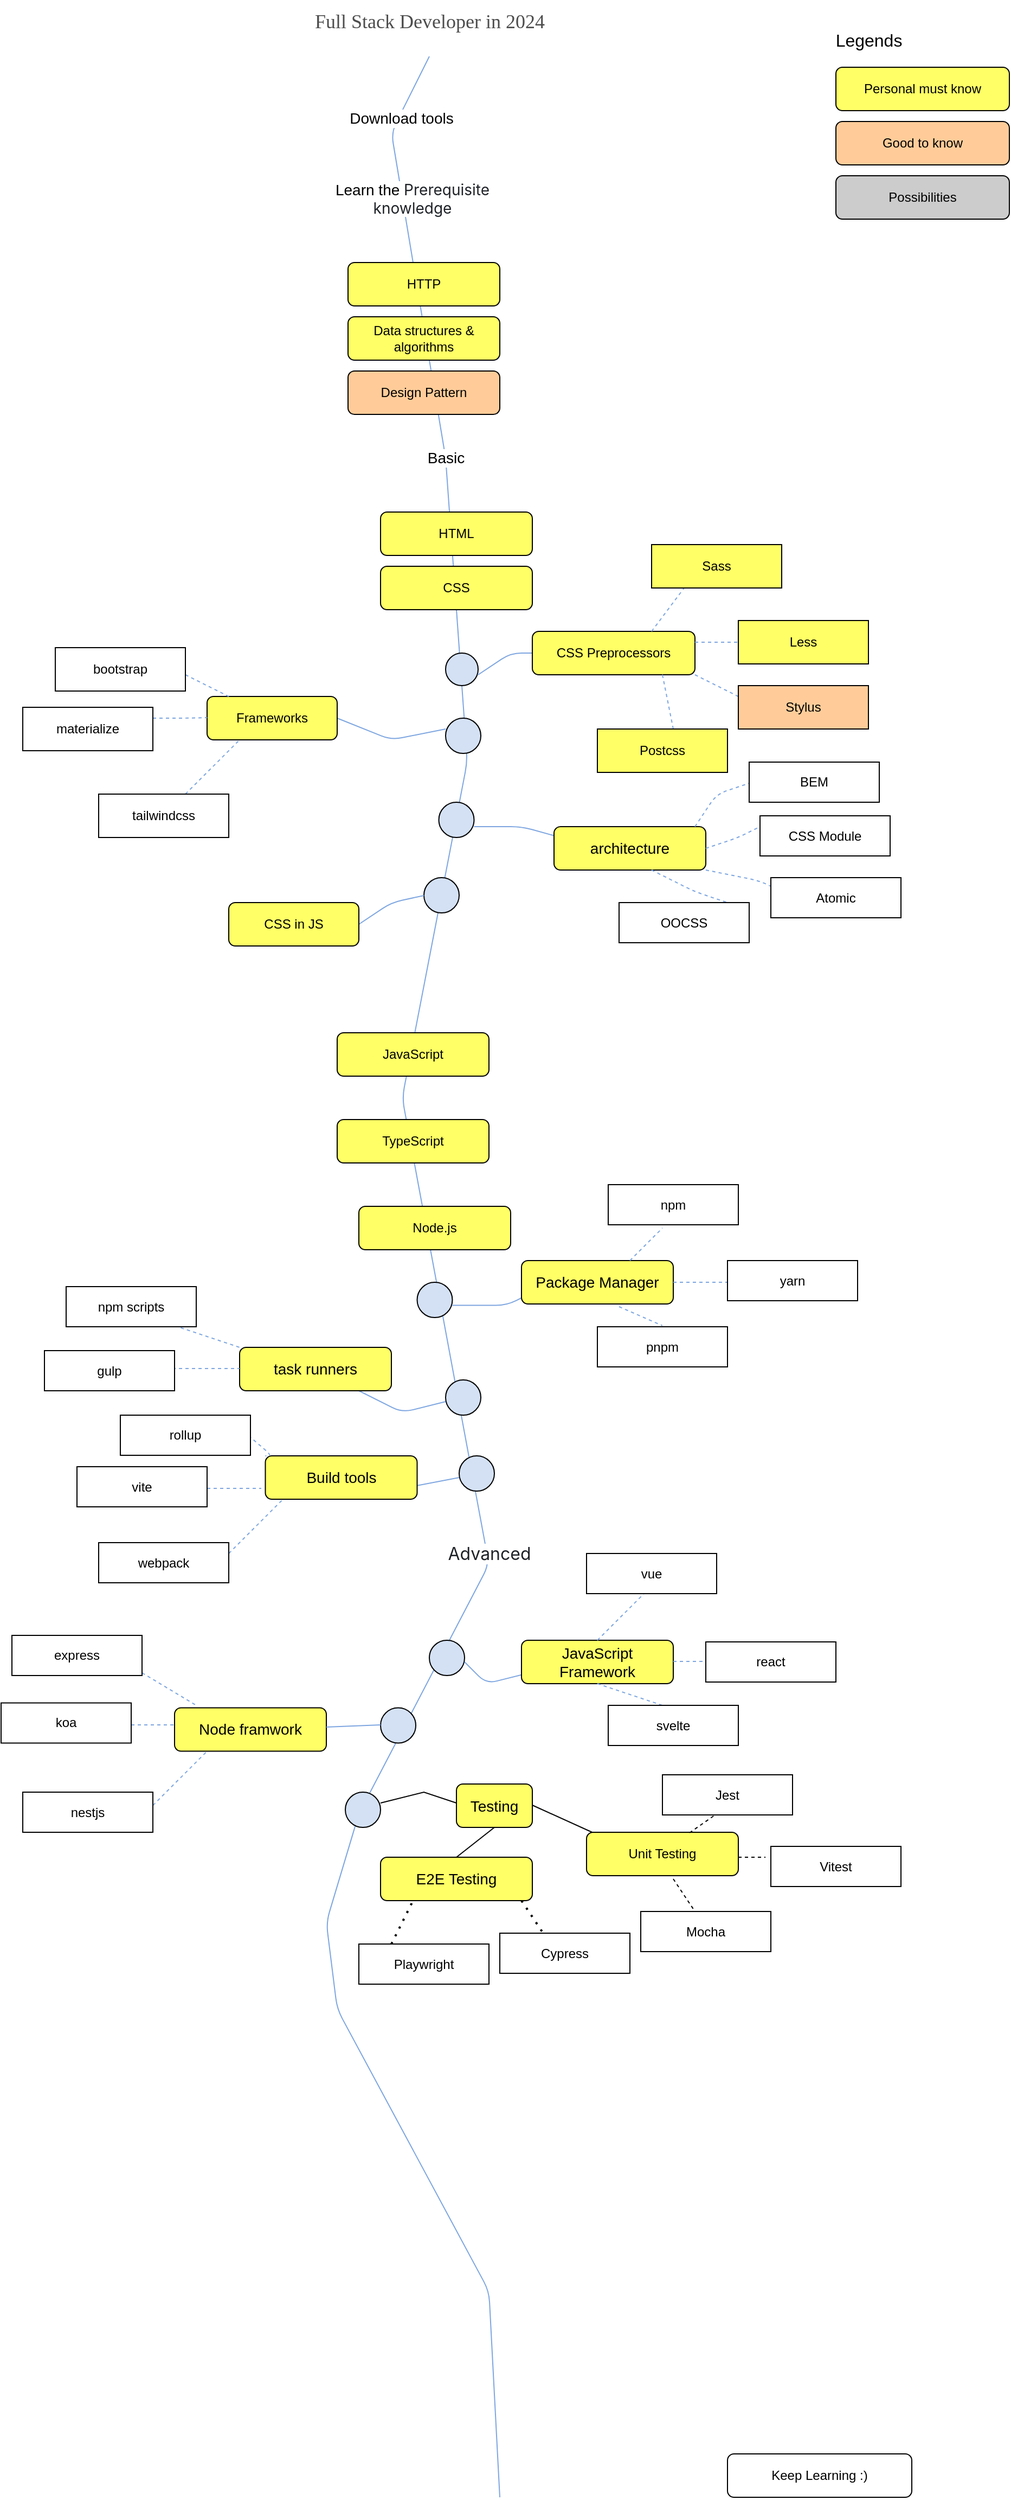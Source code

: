 <mxfile version="26.0.1">
  <diagram id="6a731a19-8d31-9384-78a2-239565b7b9f0" name="Page-1">
    <mxGraphModel dx="1434" dy="780" grid="1" gridSize="10" guides="1" tooltips="1" connect="1" arrows="1" fold="1" page="1" pageScale="1" pageWidth="1169" pageHeight="827" background="#ffffff" math="0" shadow="0">
      <root>
        <mxCell id="0" />
        <mxCell id="1" parent="0" />
        <mxCell id="o0vIgVdxRqHnW3IHY1vi-1782" value="Full Stack Developer in 2024" style="text;html=1;align=center;verticalAlign=middle;resizable=0;points=[];autosize=1;strokeColor=none;fillColor=none;fontFamily=Verdana;fontSize=18;fontColor=light-dark(#4d4d4d, #ededed);rounded=1;" parent="1" vertex="1">
          <mxGeometry x="445" y="18" width="280" height="40" as="geometry" />
        </mxCell>
        <mxCell id="o0vIgVdxRqHnW3IHY1vi-1783" value="Legends" style="text;html=1;align=center;verticalAlign=middle;resizable=0;points=[];autosize=1;strokeColor=none;fillColor=none;fontSize=16;rounded=1;" parent="1" vertex="1">
          <mxGeometry x="950" y="40" width="80" height="30" as="geometry" />
        </mxCell>
        <mxCell id="o0vIgVdxRqHnW3IHY1vi-1784" value="Personal must know" style="whiteSpace=wrap;html=1;fillColor=#FFFF66;gradientColor=none;rounded=1;" parent="1" vertex="1">
          <mxGeometry x="960" y="80" width="160" height="40" as="geometry" />
        </mxCell>
        <mxCell id="o0vIgVdxRqHnW3IHY1vi-1785" value="Good to know" style="whiteSpace=wrap;html=1;fillColor=#FFCC99;strokeColor=default;rounded=1;" parent="1" vertex="1">
          <mxGeometry x="960" y="130" width="160" height="40" as="geometry" />
        </mxCell>
        <mxCell id="o0vIgVdxRqHnW3IHY1vi-1786" value="Possibilities" style="whiteSpace=wrap;html=1;strokeColor=default;fillColor=#CCCCCC;rounded=1;" parent="1" vertex="1">
          <mxGeometry x="960" y="180" width="160" height="40" as="geometry" />
        </mxCell>
        <mxCell id="o0vIgVdxRqHnW3IHY1vi-1800" value="Keep Learning :)" style="whiteSpace=wrap;html=1;rounded=1;" parent="1" vertex="1">
          <mxGeometry x="860" y="2280" width="170" height="40" as="geometry" />
        </mxCell>
        <mxCell id="o0vIgVdxRqHnW3IHY1vi-1811" value="" style="endArrow=none;html=1;rounded=1;strokeColor=#7EA6E0;" parent="1" edge="1">
          <mxGeometry width="50" height="50" relative="1" as="geometry">
            <mxPoint x="650" y="2320" as="sourcePoint" />
            <mxPoint x="585" y="70" as="targetPoint" />
            <Array as="points">
              <mxPoint x="640" y="2130" />
              <mxPoint x="500" y="1870" />
              <mxPoint x="490" y="1790" />
              <mxPoint x="520" y="1690" />
              <mxPoint x="640" y="1460" />
              <mxPoint x="560" y="1030" />
              <mxPoint x="620" y="720" />
              <mxPoint x="600" y="440" />
              <mxPoint x="550" y="140" />
            </Array>
          </mxGeometry>
        </mxCell>
        <mxCell id="o0vIgVdxRqHnW3IHY1vi-1813" value="Download tools" style="edgeLabel;html=1;align=center;verticalAlign=middle;resizable=0;points=[];rounded=1;fontSize=14;" parent="o0vIgVdxRqHnW3IHY1vi-1811" vertex="1" connectable="0">
          <mxGeometry x="0.946" y="-2" relative="1" as="geometry">
            <mxPoint y="-1" as="offset" />
          </mxGeometry>
        </mxCell>
        <mxCell id="o0vIgVdxRqHnW3IHY1vi-1814" value="Learn the&amp;nbsp;&lt;span style=&quot;color: rgb(31, 35, 40); font-family: -apple-system, BlinkMacSystemFont, &amp;quot;Segoe UI&amp;quot;, &amp;quot;Noto Sans&amp;quot;, Helvetica, Arial, sans-serif, &amp;quot;Apple Color Emoji&amp;quot;, &amp;quot;Segoe UI Emoji&amp;quot;; text-align: left; text-wrap: wrap;&quot;&gt;Prerequisite knowledge&lt;/span&gt;" style="edgeLabel;html=1;align=center;verticalAlign=middle;resizable=0;points=[];rounded=1;fontSize=14;" parent="o0vIgVdxRqHnW3IHY1vi-1811" vertex="1" connectable="0">
          <mxGeometry x="0.754" y="-1" relative="1" as="geometry">
            <mxPoint x="-17" y="-147" as="offset" />
          </mxGeometry>
        </mxCell>
        <mxCell id="o0vIgVdxRqHnW3IHY1vi-1821" value="Basic" style="edgeLabel;html=1;align=center;verticalAlign=middle;resizable=0;points=[];rounded=1;spacing=14;fontSize=14;" parent="o0vIgVdxRqHnW3IHY1vi-1811" vertex="1" connectable="0">
          <mxGeometry x="0.368" y="-2" relative="1" as="geometry">
            <mxPoint x="-7" y="-357" as="offset" />
          </mxGeometry>
        </mxCell>
        <mxCell id="o0vIgVdxRqHnW3IHY1vi-1926" value="&lt;span style=&quot;color: rgb(31, 35, 40); font-family: -apple-system, BlinkMacSystemFont, &amp;quot;Segoe UI&amp;quot;, &amp;quot;Noto Sans&amp;quot;, Helvetica, Arial, sans-serif, &amp;quot;Apple Color Emoji&amp;quot;, &amp;quot;Segoe UI Emoji&amp;quot;; font-size: 16px; text-align: left; text-wrap: wrap;&quot;&gt;Advanced&lt;/span&gt;" style="edgeLabel;html=1;align=center;verticalAlign=middle;resizable=0;points=[];rounded=1;" parent="o0vIgVdxRqHnW3IHY1vi-1811" vertex="1" connectable="0">
          <mxGeometry x="-0.522" y="1" relative="1" as="geometry">
            <mxPoint x="150" y="-346" as="offset" />
          </mxGeometry>
        </mxCell>
        <mxCell id="o0vIgVdxRqHnW3IHY1vi-1815" value="HTML" style="rounded=1;whiteSpace=wrap;html=1;strokeColor=default;align=center;verticalAlign=middle;fontFamily=Helvetica;fontSize=12;fontColor=default;fillColor=#FFFF66;gradientColor=none;" parent="1" vertex="1">
          <mxGeometry x="540" y="490" width="140" height="40" as="geometry" />
        </mxCell>
        <mxCell id="o0vIgVdxRqHnW3IHY1vi-1816" value="Data structures &amp;amp; algorithms" style="rounded=1;whiteSpace=wrap;html=1;fontSize=12;strokeColor=default;align=center;verticalAlign=middle;fontFamily=Helvetica;fontColor=default;fillColor=#FFFF66;gradientColor=none;" parent="1" vertex="1">
          <mxGeometry x="510" y="310" width="140" height="40" as="geometry" />
        </mxCell>
        <mxCell id="o0vIgVdxRqHnW3IHY1vi-1820" value="Design Pattern" style="rounded=1;whiteSpace=wrap;html=1;strokeColor=default;align=center;verticalAlign=middle;fontFamily=Helvetica;fontSize=12;fontColor=default;fillColor=#FFCC99;gradientColor=none;" parent="1" vertex="1">
          <mxGeometry x="510" y="360" width="140" height="40" as="geometry" />
        </mxCell>
        <mxCell id="o0vIgVdxRqHnW3IHY1vi-1822" value="CSS" style="rounded=1;whiteSpace=wrap;html=1;strokeColor=default;align=center;verticalAlign=middle;fontFamily=Helvetica;fontSize=12;fontColor=default;fillColor=#FFFF66;gradientColor=none;" parent="1" vertex="1">
          <mxGeometry x="540" y="540" width="140" height="40" as="geometry" />
        </mxCell>
        <mxCell id="o0vIgVdxRqHnW3IHY1vi-1823" value="JavaScript" style="rounded=1;whiteSpace=wrap;html=1;strokeColor=default;align=center;verticalAlign=middle;fontFamily=Helvetica;fontSize=12;fontColor=default;fillColor=#FFFF66;gradientColor=none;" parent="1" vertex="1">
          <mxGeometry x="500" y="970" width="140" height="40" as="geometry" />
        </mxCell>
        <mxCell id="o0vIgVdxRqHnW3IHY1vi-1824" value="HTTP" style="rounded=1;whiteSpace=wrap;html=1;strokeColor=default;align=center;verticalAlign=middle;fontFamily=Helvetica;fontSize=12;fontColor=default;fillColor=#FFFF66;gradientColor=none;" parent="1" vertex="1">
          <mxGeometry x="510" y="260" width="140" height="40" as="geometry" />
        </mxCell>
        <mxCell id="o0vIgVdxRqHnW3IHY1vi-1825" value="TypeScript" style="rounded=1;whiteSpace=wrap;html=1;strokeColor=default;align=center;verticalAlign=middle;fontFamily=Helvetica;fontSize=12;fontColor=default;fillColor=#FFFF66;gradientColor=none;" parent="1" vertex="1">
          <mxGeometry x="500" y="1050" width="140" height="40" as="geometry" />
        </mxCell>
        <mxCell id="o0vIgVdxRqHnW3IHY1vi-1830" value="Node.js" style="rounded=1;whiteSpace=wrap;html=1;strokeColor=default;align=center;verticalAlign=middle;fontFamily=Helvetica;fontSize=12;fontColor=default;fillColor=#FFFF66;gradientColor=none;" parent="1" vertex="1">
          <mxGeometry x="520" y="1130" width="140" height="40" as="geometry" />
        </mxCell>
        <mxCell id="o0vIgVdxRqHnW3IHY1vi-1831" value="" style="ellipse;whiteSpace=wrap;html=1;aspect=fixed;rounded=1;fillColor=#D4E1F5;" parent="1" vertex="1">
          <mxGeometry x="600" y="620" width="30" height="30" as="geometry" />
        </mxCell>
        <mxCell id="o0vIgVdxRqHnW3IHY1vi-1844" value="" style="endArrow=none;html=1;rounded=1;strokeColor=#7EA6E0;align=center;verticalAlign=middle;fontFamily=Helvetica;fontSize=11;fontColor=default;labelBackgroundColor=default;" parent="1" edge="1">
          <mxGeometry width="50" height="50" relative="1" as="geometry">
            <mxPoint x="630" y="640" as="sourcePoint" />
            <mxPoint x="680" y="620" as="targetPoint" />
            <Array as="points">
              <mxPoint x="660" y="620" />
            </Array>
          </mxGeometry>
        </mxCell>
        <mxCell id="o0vIgVdxRqHnW3IHY1vi-1845" value="&lt;div style=&quot;text-align: left;&quot;&gt;CSS Preprocessors&lt;/div&gt;" style="rounded=1;whiteSpace=wrap;html=1;strokeColor=default;align=center;verticalAlign=middle;fontFamily=Helvetica;fontSize=12;fontColor=default;fillColor=#FFFF66;gradientColor=none;" parent="1" vertex="1">
          <mxGeometry x="680" y="600" width="150" height="40" as="geometry" />
        </mxCell>
        <mxCell id="o0vIgVdxRqHnW3IHY1vi-1847" value="" style="endArrow=none;dashed=1;html=1;rounded=1;strokeColor=#7EA6E0;align=center;verticalAlign=middle;fontFamily=Helvetica;fontSize=11;fontColor=default;labelBackgroundColor=default;" parent="1" edge="1">
          <mxGeometry width="50" height="50" relative="1" as="geometry">
            <mxPoint x="830" y="610" as="sourcePoint" />
            <mxPoint x="870" y="610" as="targetPoint" />
          </mxGeometry>
        </mxCell>
        <mxCell id="o0vIgVdxRqHnW3IHY1vi-1848" value="" style="endArrow=none;dashed=1;html=1;rounded=1;exitX=1;exitY=1;exitDx=0;exitDy=0;strokeColor=#7EA6E0;align=center;verticalAlign=middle;fontFamily=Helvetica;fontSize=11;fontColor=default;labelBackgroundColor=default;" parent="1" source="o0vIgVdxRqHnW3IHY1vi-1845" edge="1">
          <mxGeometry width="50" height="50" relative="1" as="geometry">
            <mxPoint x="820" y="700" as="sourcePoint" />
            <mxPoint x="870" y="660" as="targetPoint" />
          </mxGeometry>
        </mxCell>
        <mxCell id="o0vIgVdxRqHnW3IHY1vi-1849" value="" style="endArrow=none;dashed=1;html=1;rounded=1;strokeColor=#7EA6E0;align=center;verticalAlign=middle;fontFamily=Helvetica;fontSize=11;fontColor=default;labelBackgroundColor=default;" parent="1" edge="1">
          <mxGeometry width="50" height="50" relative="1" as="geometry">
            <mxPoint x="810" y="690" as="sourcePoint" />
            <mxPoint x="800" y="640" as="targetPoint" />
          </mxGeometry>
        </mxCell>
        <mxCell id="o0vIgVdxRqHnW3IHY1vi-1850" value="" style="endArrow=none;dashed=1;html=1;rounded=1;strokeColor=#7EA6E0;align=center;verticalAlign=middle;fontFamily=Helvetica;fontSize=11;fontColor=default;labelBackgroundColor=default;" parent="1" edge="1">
          <mxGeometry width="50" height="50" relative="1" as="geometry">
            <mxPoint x="790" y="600" as="sourcePoint" />
            <mxPoint x="820" y="560" as="targetPoint" />
          </mxGeometry>
        </mxCell>
        <mxCell id="o0vIgVdxRqHnW3IHY1vi-1852" value="Sass" style="rounded=0;whiteSpace=wrap;html=1;strokeColor=default;align=center;verticalAlign=middle;fontFamily=Helvetica;fontSize=12;fontColor=default;fillColor=#FFFF66;gradientColor=none;" parent="1" vertex="1">
          <mxGeometry x="790" y="520" width="120" height="40" as="geometry" />
        </mxCell>
        <mxCell id="o0vIgVdxRqHnW3IHY1vi-1853" value="Less" style="rounded=0;whiteSpace=wrap;html=1;strokeColor=default;align=center;verticalAlign=middle;fontFamily=Helvetica;fontSize=12;fontColor=default;fillColor=#FFFF66;gradientColor=none;" parent="1" vertex="1">
          <mxGeometry x="870" y="590" width="120" height="40" as="geometry" />
        </mxCell>
        <mxCell id="o0vIgVdxRqHnW3IHY1vi-1854" value="Stylus" style="rounded=0;whiteSpace=wrap;html=1;strokeColor=default;align=center;verticalAlign=middle;fontFamily=Helvetica;fontSize=12;fontColor=default;fillColor=#FFCC99;" parent="1" vertex="1">
          <mxGeometry x="870" y="650" width="120" height="40" as="geometry" />
        </mxCell>
        <mxCell id="o0vIgVdxRqHnW3IHY1vi-1855" value="Postcss" style="rounded=0;whiteSpace=wrap;html=1;strokeColor=default;align=center;verticalAlign=middle;fontFamily=Helvetica;fontSize=12;fontColor=default;fillColor=#FFFF66;gradientColor=none;" parent="1" vertex="1">
          <mxGeometry x="740" y="690" width="120" height="40" as="geometry" />
        </mxCell>
        <mxCell id="o0vIgVdxRqHnW3IHY1vi-1856" value="" style="ellipse;whiteSpace=wrap;html=1;aspect=fixed;rounded=1;strokeColor=default;align=center;verticalAlign=middle;fontFamily=Helvetica;fontSize=12;fontColor=default;fillColor=#D4E1F5;" parent="1" vertex="1">
          <mxGeometry x="600" y="680" width="32.5" height="32.5" as="geometry" />
        </mxCell>
        <mxCell id="o0vIgVdxRqHnW3IHY1vi-1857" value="" style="endArrow=none;html=1;rounded=1;strokeColor=#7EA6E0;align=center;verticalAlign=middle;fontFamily=Helvetica;fontSize=11;fontColor=default;labelBackgroundColor=default;" parent="1" edge="1">
          <mxGeometry width="50" height="50" relative="1" as="geometry">
            <mxPoint x="500" y="680" as="sourcePoint" />
            <mxPoint x="600" y="690" as="targetPoint" />
            <Array as="points">
              <mxPoint x="550" y="700" />
            </Array>
          </mxGeometry>
        </mxCell>
        <mxCell id="o0vIgVdxRqHnW3IHY1vi-1858" value="Frameworks" style="rounded=1;whiteSpace=wrap;html=1;strokeColor=default;align=center;verticalAlign=middle;fontFamily=Helvetica;fontSize=12;fontColor=default;fillColor=#FFFF66;gradientColor=none;" parent="1" vertex="1">
          <mxGeometry x="380" y="660" width="120" height="40" as="geometry" />
        </mxCell>
        <mxCell id="o0vIgVdxRqHnW3IHY1vi-1859" value="" style="endArrow=none;dashed=1;html=1;rounded=1;strokeColor=#7EA6E0;align=center;verticalAlign=middle;fontFamily=Helvetica;fontSize=11;fontColor=default;labelBackgroundColor=default;" parent="1" edge="1">
          <mxGeometry width="50" height="50" relative="1" as="geometry">
            <mxPoint x="360" y="750" as="sourcePoint" />
            <mxPoint x="410" y="700" as="targetPoint" />
          </mxGeometry>
        </mxCell>
        <mxCell id="o0vIgVdxRqHnW3IHY1vi-1860" value="" style="endArrow=none;dashed=1;html=1;rounded=1;strokeColor=#7EA6E0;align=center;verticalAlign=middle;fontFamily=Helvetica;fontSize=11;fontColor=default;labelBackgroundColor=default;" parent="1" edge="1">
          <mxGeometry width="50" height="50" relative="1" as="geometry">
            <mxPoint x="330" y="680" as="sourcePoint" />
            <mxPoint x="380" y="679.5" as="targetPoint" />
            <Array as="points">
              <mxPoint x="360" y="680" />
            </Array>
          </mxGeometry>
        </mxCell>
        <mxCell id="o0vIgVdxRqHnW3IHY1vi-1861" value="" style="endArrow=none;dashed=1;html=1;rounded=1;strokeColor=#7EA6E0;align=center;verticalAlign=middle;fontFamily=Helvetica;fontSize=11;fontColor=default;labelBackgroundColor=default;" parent="1" edge="1">
          <mxGeometry width="50" height="50" relative="1" as="geometry">
            <mxPoint x="360" y="640" as="sourcePoint" />
            <mxPoint x="400" y="660" as="targetPoint" />
            <Array as="points">
              <mxPoint x="400" y="660" />
            </Array>
          </mxGeometry>
        </mxCell>
        <mxCell id="o0vIgVdxRqHnW3IHY1vi-1862" value="bootstrap" style="rounded=0;whiteSpace=wrap;html=1;" parent="1" vertex="1">
          <mxGeometry x="240" y="615" width="120" height="40" as="geometry" />
        </mxCell>
        <mxCell id="o0vIgVdxRqHnW3IHY1vi-1863" value="materialize" style="rounded=0;whiteSpace=wrap;html=1;" parent="1" vertex="1">
          <mxGeometry x="210" y="670" width="120" height="40" as="geometry" />
        </mxCell>
        <mxCell id="o0vIgVdxRqHnW3IHY1vi-1864" value="tailwindcss" style="rounded=0;whiteSpace=wrap;html=1;" parent="1" vertex="1">
          <mxGeometry x="280" y="750" width="120" height="40" as="geometry" />
        </mxCell>
        <mxCell id="o0vIgVdxRqHnW3IHY1vi-1865" value="" style="ellipse;whiteSpace=wrap;html=1;aspect=fixed;rounded=1;strokeColor=default;align=center;verticalAlign=middle;fontFamily=Helvetica;fontSize=12;fontColor=default;fillColor=#D4E1F5;" parent="1" vertex="1">
          <mxGeometry x="593.75" y="757.5" width="32.5" height="32.5" as="geometry" />
        </mxCell>
        <mxCell id="o0vIgVdxRqHnW3IHY1vi-1866" value="" style="endArrow=none;html=1;rounded=1;strokeColor=#7EA6E0;align=center;verticalAlign=middle;fontFamily=Helvetica;fontSize=11;fontColor=default;labelBackgroundColor=default;" parent="1" edge="1">
          <mxGeometry width="50" height="50" relative="1" as="geometry">
            <mxPoint x="626.25" y="780" as="sourcePoint" />
            <mxPoint x="706.25" y="790" as="targetPoint" />
            <Array as="points">
              <mxPoint x="670" y="780" />
            </Array>
          </mxGeometry>
        </mxCell>
        <mxCell id="o0vIgVdxRqHnW3IHY1vi-1867" value="&lt;font style=&quot;font-size: 14px;&quot;&gt;architecture&lt;/font&gt;" style="rounded=1;whiteSpace=wrap;html=1;strokeColor=default;align=center;verticalAlign=middle;fontFamily=Helvetica;fontSize=12;fontColor=default;fillColor=#FFFF66;gradientColor=none;" parent="1" vertex="1">
          <mxGeometry x="700" y="780" width="140" height="40" as="geometry" />
        </mxCell>
        <mxCell id="o0vIgVdxRqHnW3IHY1vi-1868" value="" style="endArrow=none;dashed=1;html=1;rounded=1;strokeColor=#7EA6E0;align=center;verticalAlign=middle;fontFamily=Helvetica;fontSize=11;fontColor=default;labelBackgroundColor=default;" parent="1" edge="1">
          <mxGeometry width="50" height="50" relative="1" as="geometry">
            <mxPoint x="830" y="780" as="sourcePoint" />
            <mxPoint x="880" y="740" as="targetPoint" />
            <Array as="points">
              <mxPoint x="850" y="750" />
            </Array>
          </mxGeometry>
        </mxCell>
        <mxCell id="o0vIgVdxRqHnW3IHY1vi-1869" value="" style="endArrow=none;dashed=1;html=1;rounded=1;strokeColor=#7EA6E0;align=center;verticalAlign=middle;fontFamily=Helvetica;fontSize=11;fontColor=default;labelBackgroundColor=default;" parent="1" edge="1">
          <mxGeometry width="50" height="50" relative="1" as="geometry">
            <mxPoint x="840" y="800" as="sourcePoint" />
            <mxPoint x="890" y="780" as="targetPoint" />
            <Array as="points">
              <mxPoint x="870" y="790" />
            </Array>
          </mxGeometry>
        </mxCell>
        <mxCell id="o0vIgVdxRqHnW3IHY1vi-1870" value="" style="endArrow=none;dashed=1;html=1;rounded=1;strokeColor=#7EA6E0;align=center;verticalAlign=middle;fontFamily=Helvetica;fontSize=11;fontColor=default;labelBackgroundColor=default;" parent="1" edge="1">
          <mxGeometry width="50" height="50" relative="1" as="geometry">
            <mxPoint x="840" y="820" as="sourcePoint" />
            <mxPoint x="910" y="840" as="targetPoint" />
            <Array as="points">
              <mxPoint x="890" y="830" />
            </Array>
          </mxGeometry>
        </mxCell>
        <mxCell id="o0vIgVdxRqHnW3IHY1vi-1871" value="" style="endArrow=none;dashed=1;html=1;rounded=1;strokeColor=#7EA6E0;align=center;verticalAlign=middle;fontFamily=Helvetica;fontSize=11;fontColor=default;labelBackgroundColor=default;" parent="1" edge="1">
          <mxGeometry width="50" height="50" relative="1" as="geometry">
            <mxPoint x="790" y="820" as="sourcePoint" />
            <mxPoint x="860" y="850" as="targetPoint" />
            <Array as="points">
              <mxPoint x="830" y="840" />
            </Array>
          </mxGeometry>
        </mxCell>
        <mxCell id="o0vIgVdxRqHnW3IHY1vi-1872" value="BEM" style="rounded=0;whiteSpace=wrap;html=1;" parent="1" vertex="1">
          <mxGeometry x="880" y="720.5" width="120" height="37" as="geometry" />
        </mxCell>
        <mxCell id="o0vIgVdxRqHnW3IHY1vi-1873" value="CSS Module" style="rounded=0;whiteSpace=wrap;html=1;" parent="1" vertex="1">
          <mxGeometry x="890" y="770" width="120" height="37" as="geometry" />
        </mxCell>
        <mxCell id="o0vIgVdxRqHnW3IHY1vi-1875" value="Atomic" style="rounded=0;whiteSpace=wrap;html=1;" parent="1" vertex="1">
          <mxGeometry x="900" y="827" width="120" height="37" as="geometry" />
        </mxCell>
        <mxCell id="o0vIgVdxRqHnW3IHY1vi-1876" value="OOCSS" style="rounded=0;whiteSpace=wrap;html=1;" parent="1" vertex="1">
          <mxGeometry x="760" y="850" width="120" height="37" as="geometry" />
        </mxCell>
        <mxCell id="o0vIgVdxRqHnW3IHY1vi-1885" value="" style="ellipse;whiteSpace=wrap;html=1;aspect=fixed;rounded=1;strokeColor=default;align=center;verticalAlign=middle;fontFamily=Helvetica;fontSize=12;fontColor=default;fillColor=#D4E1F5;" parent="1" vertex="1">
          <mxGeometry x="580" y="827" width="32.5" height="32.5" as="geometry" />
        </mxCell>
        <mxCell id="o0vIgVdxRqHnW3IHY1vi-1886" value="" style="endArrow=none;html=1;rounded=1;strokeColor=#7EA6E0;align=center;verticalAlign=middle;fontFamily=Helvetica;fontSize=11;fontColor=default;labelBackgroundColor=default;" parent="1" edge="1">
          <mxGeometry width="50" height="50" relative="1" as="geometry">
            <mxPoint x="520" y="870" as="sourcePoint" />
            <mxPoint x="580" y="843.5" as="targetPoint" />
            <Array as="points">
              <mxPoint x="550" y="850" />
            </Array>
          </mxGeometry>
        </mxCell>
        <mxCell id="o0vIgVdxRqHnW3IHY1vi-1888" value="CSS in JS" style="rounded=1;whiteSpace=wrap;html=1;strokeColor=default;align=center;verticalAlign=middle;fontFamily=Helvetica;fontSize=12;fontColor=default;fillColor=#FFFF66;gradientColor=none;" parent="1" vertex="1">
          <mxGeometry x="400" y="850" width="120" height="40" as="geometry" />
        </mxCell>
        <mxCell id="o0vIgVdxRqHnW3IHY1vi-1893" value="" style="ellipse;whiteSpace=wrap;html=1;aspect=fixed;rounded=1;strokeColor=default;align=center;verticalAlign=middle;fontFamily=Helvetica;fontSize=12;fontColor=default;fillColor=#D4E1F5;" parent="1" vertex="1">
          <mxGeometry x="573.75" y="1200" width="32.5" height="32.5" as="geometry" />
        </mxCell>
        <mxCell id="o0vIgVdxRqHnW3IHY1vi-1894" value="" style="endArrow=none;html=1;rounded=1;strokeColor=#7EA6E0;align=center;verticalAlign=middle;fontFamily=Helvetica;fontSize=11;fontColor=default;labelBackgroundColor=default;" parent="1" edge="1">
          <mxGeometry width="50" height="50" relative="1" as="geometry">
            <mxPoint x="606.25" y="1221.25" as="sourcePoint" />
            <mxPoint x="676.25" y="1211.25" as="targetPoint" />
            <Array as="points">
              <mxPoint x="656.25" y="1221.25" />
            </Array>
          </mxGeometry>
        </mxCell>
        <mxCell id="o0vIgVdxRqHnW3IHY1vi-1896" value="&lt;span style=&quot;font-size: 14px;&quot;&gt;Package Manager&lt;/span&gt;" style="rounded=1;whiteSpace=wrap;html=1;strokeColor=default;align=center;verticalAlign=middle;fontFamily=Helvetica;fontSize=12;fontColor=default;fillColor=#FFFF66;gradientColor=none;" parent="1" vertex="1">
          <mxGeometry x="670" y="1180" width="140" height="40" as="geometry" />
        </mxCell>
        <mxCell id="o0vIgVdxRqHnW3IHY1vi-1897" value="" style="endArrow=none;dashed=1;html=1;rounded=1;strokeColor=#7EA6E0;align=center;verticalAlign=middle;fontFamily=Helvetica;fontSize=11;fontColor=default;labelBackgroundColor=default;" parent="1" edge="1">
          <mxGeometry width="50" height="50" relative="1" as="geometry">
            <mxPoint x="770" y="1180" as="sourcePoint" />
            <mxPoint x="800" y="1150" as="targetPoint" />
          </mxGeometry>
        </mxCell>
        <mxCell id="o0vIgVdxRqHnW3IHY1vi-1898" value="" style="endArrow=none;dashed=1;html=1;rounded=1;strokeColor=#7EA6E0;align=center;verticalAlign=middle;fontFamily=Helvetica;fontSize=11;fontColor=default;labelBackgroundColor=default;" parent="1" edge="1">
          <mxGeometry width="50" height="50" relative="1" as="geometry">
            <mxPoint x="810" y="1200" as="sourcePoint" />
            <mxPoint x="860" y="1200" as="targetPoint" />
            <Array as="points">
              <mxPoint x="840" y="1200" />
            </Array>
          </mxGeometry>
        </mxCell>
        <mxCell id="o0vIgVdxRqHnW3IHY1vi-1899" value="" style="endArrow=none;dashed=1;html=1;rounded=1;strokeColor=#7EA6E0;align=center;verticalAlign=middle;fontFamily=Helvetica;fontSize=11;fontColor=default;labelBackgroundColor=default;" parent="1" edge="1">
          <mxGeometry width="50" height="50" relative="1" as="geometry">
            <mxPoint x="760" y="1222.5" as="sourcePoint" />
            <mxPoint x="800" y="1240" as="targetPoint" />
          </mxGeometry>
        </mxCell>
        <mxCell id="o0vIgVdxRqHnW3IHY1vi-1902" value="npm" style="rounded=0;whiteSpace=wrap;html=1;" parent="1" vertex="1">
          <mxGeometry x="750" y="1110" width="120" height="37" as="geometry" />
        </mxCell>
        <mxCell id="o0vIgVdxRqHnW3IHY1vi-1903" value="pnpm" style="rounded=0;whiteSpace=wrap;html=1;" parent="1" vertex="1">
          <mxGeometry x="740" y="1241" width="120" height="37" as="geometry" />
        </mxCell>
        <mxCell id="o0vIgVdxRqHnW3IHY1vi-1905" value="yarn" style="rounded=0;whiteSpace=wrap;html=1;" parent="1" vertex="1">
          <mxGeometry x="860" y="1180" width="120" height="37" as="geometry" />
        </mxCell>
        <mxCell id="o0vIgVdxRqHnW3IHY1vi-1906" value="" style="ellipse;whiteSpace=wrap;html=1;aspect=fixed;rounded=1;strokeColor=default;align=center;verticalAlign=middle;fontFamily=Helvetica;fontSize=12;fontColor=default;fillColor=#D4E1F5;" parent="1" vertex="1">
          <mxGeometry x="600" y="1290" width="32.5" height="32.5" as="geometry" />
        </mxCell>
        <mxCell id="o0vIgVdxRqHnW3IHY1vi-1907" value="" style="endArrow=none;html=1;rounded=1;strokeColor=#7EA6E0;align=center;verticalAlign=middle;fontFamily=Helvetica;fontSize=11;fontColor=default;labelBackgroundColor=default;" parent="1" edge="1">
          <mxGeometry width="50" height="50" relative="1" as="geometry">
            <mxPoint x="520" y="1300" as="sourcePoint" />
            <mxPoint x="600" y="1310" as="targetPoint" />
            <Array as="points">
              <mxPoint x="560" y="1320" />
            </Array>
          </mxGeometry>
        </mxCell>
        <mxCell id="o0vIgVdxRqHnW3IHY1vi-1909" value="&lt;span style=&quot;font-size: 14px;&quot;&gt;task runners&lt;/span&gt;" style="rounded=1;whiteSpace=wrap;html=1;strokeColor=default;align=center;verticalAlign=middle;fontFamily=Helvetica;fontSize=12;fontColor=default;fillColor=#FFFF66;gradientColor=none;" parent="1" vertex="1">
          <mxGeometry x="410" y="1260" width="140" height="40" as="geometry" />
        </mxCell>
        <mxCell id="o0vIgVdxRqHnW3IHY1vi-1910" value="" style="endArrow=none;dashed=1;html=1;rounded=1;strokeColor=#7EA6E0;align=center;verticalAlign=middle;fontFamily=Helvetica;fontSize=11;fontColor=default;labelBackgroundColor=default;" parent="1" edge="1">
          <mxGeometry width="50" height="50" relative="1" as="geometry">
            <mxPoint x="350" y="1240" as="sourcePoint" />
            <mxPoint x="410" y="1260" as="targetPoint" />
          </mxGeometry>
        </mxCell>
        <mxCell id="o0vIgVdxRqHnW3IHY1vi-1911" value="" style="endArrow=none;dashed=1;html=1;rounded=1;strokeColor=#7EA6E0;align=center;verticalAlign=middle;fontFamily=Helvetica;fontSize=11;fontColor=default;labelBackgroundColor=default;" parent="1" edge="1">
          <mxGeometry width="50" height="50" relative="1" as="geometry">
            <mxPoint x="330" y="1279.5" as="sourcePoint" />
            <mxPoint x="410" y="1279.5" as="targetPoint" />
            <Array as="points">
              <mxPoint x="380" y="1279.5" />
            </Array>
          </mxGeometry>
        </mxCell>
        <mxCell id="o0vIgVdxRqHnW3IHY1vi-1913" value="npm scripts" style="rounded=0;whiteSpace=wrap;html=1;" parent="1" vertex="1">
          <mxGeometry x="250" y="1204" width="120" height="37" as="geometry" />
        </mxCell>
        <mxCell id="o0vIgVdxRqHnW3IHY1vi-1914" value="gulp" style="rounded=0;whiteSpace=wrap;html=1;" parent="1" vertex="1">
          <mxGeometry x="230" y="1263" width="120" height="37" as="geometry" />
        </mxCell>
        <mxCell id="o0vIgVdxRqHnW3IHY1vi-1916" value="" style="ellipse;whiteSpace=wrap;html=1;aspect=fixed;rounded=1;strokeColor=default;align=center;verticalAlign=middle;fontFamily=Helvetica;fontSize=12;fontColor=default;fillColor=#D4E1F5;" parent="1" vertex="1">
          <mxGeometry x="612.5" y="1360" width="32.5" height="32.5" as="geometry" />
        </mxCell>
        <mxCell id="o0vIgVdxRqHnW3IHY1vi-1917" value="" style="endArrow=none;html=1;rounded=1;strokeColor=#7EA6E0;align=center;verticalAlign=middle;fontFamily=Helvetica;fontSize=11;fontColor=default;labelBackgroundColor=default;" parent="1" edge="1">
          <mxGeometry width="50" height="50" relative="1" as="geometry">
            <mxPoint x="560" y="1390" as="sourcePoint" />
            <mxPoint x="612.5" y="1380" as="targetPoint" />
          </mxGeometry>
        </mxCell>
        <mxCell id="o0vIgVdxRqHnW3IHY1vi-1918" value="&lt;span style=&quot;font-size: 14px;&quot;&gt;Build tools&lt;/span&gt;" style="rounded=1;whiteSpace=wrap;html=1;strokeColor=default;align=center;verticalAlign=middle;fontFamily=Helvetica;fontSize=12;fontColor=default;fillColor=#FFFF66;gradientColor=none;" parent="1" vertex="1">
          <mxGeometry x="433.75" y="1360" width="140" height="40" as="geometry" />
        </mxCell>
        <mxCell id="o0vIgVdxRqHnW3IHY1vi-1919" value="" style="endArrow=none;dashed=1;html=1;rounded=1;strokeColor=#7EA6E0;align=center;verticalAlign=middle;fontFamily=Helvetica;fontSize=11;fontColor=default;labelBackgroundColor=default;" parent="1" edge="1">
          <mxGeometry width="50" height="50" relative="1" as="geometry">
            <mxPoint x="400" y="1450" as="sourcePoint" />
            <mxPoint x="450" y="1400" as="targetPoint" />
          </mxGeometry>
        </mxCell>
        <mxCell id="o0vIgVdxRqHnW3IHY1vi-1921" value="" style="endArrow=none;dashed=1;html=1;rounded=1;strokeColor=#7EA6E0;align=center;verticalAlign=middle;fontFamily=Helvetica;fontSize=11;fontColor=default;labelBackgroundColor=default;" parent="1" edge="1">
          <mxGeometry width="50" height="50" relative="1" as="geometry">
            <mxPoint x="380" y="1390" as="sourcePoint" />
            <mxPoint x="430" y="1390" as="targetPoint" />
          </mxGeometry>
        </mxCell>
        <mxCell id="o0vIgVdxRqHnW3IHY1vi-1922" value="" style="endArrow=none;dashed=1;html=1;rounded=1;strokeColor=#7EA6E0;align=center;verticalAlign=middle;fontFamily=Helvetica;fontSize=11;fontColor=default;labelBackgroundColor=default;" parent="1" edge="1">
          <mxGeometry width="50" height="50" relative="1" as="geometry">
            <mxPoint x="413.75" y="1337.5" as="sourcePoint" />
            <mxPoint x="433.75" y="1360" as="targetPoint" />
            <Array as="points">
              <mxPoint x="440" y="1360" />
            </Array>
          </mxGeometry>
        </mxCell>
        <mxCell id="o0vIgVdxRqHnW3IHY1vi-1923" value="rollup" style="rounded=0;whiteSpace=wrap;html=1;" parent="1" vertex="1">
          <mxGeometry x="300" y="1322.5" width="120" height="37" as="geometry" />
        </mxCell>
        <mxCell id="o0vIgVdxRqHnW3IHY1vi-1924" value="vite" style="rounded=0;whiteSpace=wrap;html=1;" parent="1" vertex="1">
          <mxGeometry x="260" y="1370" width="120" height="37" as="geometry" />
        </mxCell>
        <mxCell id="o0vIgVdxRqHnW3IHY1vi-1925" value="webpack" style="rounded=0;whiteSpace=wrap;html=1;" parent="1" vertex="1">
          <mxGeometry x="280" y="1440" width="120" height="37" as="geometry" />
        </mxCell>
        <mxCell id="o0vIgVdxRqHnW3IHY1vi-1932" value="" style="ellipse;whiteSpace=wrap;html=1;aspect=fixed;rounded=1;strokeColor=default;align=center;verticalAlign=middle;fontFamily=Helvetica;fontSize=12;fontColor=default;fillColor=#D4E1F5;" parent="1" vertex="1">
          <mxGeometry x="585" y="1530" width="32.5" height="32.5" as="geometry" />
        </mxCell>
        <mxCell id="o0vIgVdxRqHnW3IHY1vi-1933" value="" style="endArrow=none;html=1;rounded=1;strokeColor=#7EA6E0;align=center;verticalAlign=middle;fontFamily=Helvetica;fontSize=11;fontColor=default;labelBackgroundColor=default;" parent="1" edge="1">
          <mxGeometry width="50" height="50" relative="1" as="geometry">
            <mxPoint x="617.5" y="1550" as="sourcePoint" />
            <mxPoint x="677.5" y="1560" as="targetPoint" />
            <Array as="points">
              <mxPoint x="637.5" y="1570" />
            </Array>
          </mxGeometry>
        </mxCell>
        <mxCell id="o0vIgVdxRqHnW3IHY1vi-1934" value="&lt;span style=&quot;font-size: 14px;&quot;&gt;JavaScript Framework&lt;/span&gt;" style="rounded=1;whiteSpace=wrap;html=1;strokeColor=default;align=center;verticalAlign=middle;fontFamily=Helvetica;fontSize=12;fontColor=default;fillColor=#FFFF66;gradientColor=none;" parent="1" vertex="1">
          <mxGeometry x="670" y="1530" width="140" height="40" as="geometry" />
        </mxCell>
        <mxCell id="o0vIgVdxRqHnW3IHY1vi-1935" value="" style="endArrow=none;dashed=1;html=1;rounded=1;strokeColor=#7EA6E0;align=center;verticalAlign=middle;fontFamily=Helvetica;fontSize=11;fontColor=default;labelBackgroundColor=default;" parent="1" edge="1">
          <mxGeometry width="50" height="50" relative="1" as="geometry">
            <mxPoint x="740" y="1530" as="sourcePoint" />
            <mxPoint x="790" y="1480" as="targetPoint" />
          </mxGeometry>
        </mxCell>
        <mxCell id="o0vIgVdxRqHnW3IHY1vi-1937" value="" style="endArrow=none;dashed=1;html=1;rounded=1;strokeColor=#7EA6E0;align=center;verticalAlign=middle;fontFamily=Helvetica;fontSize=11;fontColor=default;labelBackgroundColor=default;" parent="1" edge="1">
          <mxGeometry width="50" height="50" relative="1" as="geometry">
            <mxPoint x="740" y="1570" as="sourcePoint" />
            <mxPoint x="800" y="1590" as="targetPoint" />
          </mxGeometry>
        </mxCell>
        <mxCell id="o0vIgVdxRqHnW3IHY1vi-1938" value="" style="endArrow=none;dashed=1;html=1;rounded=1;strokeColor=#7EA6E0;align=center;verticalAlign=middle;fontFamily=Helvetica;fontSize=11;fontColor=default;labelBackgroundColor=default;" parent="1" edge="1">
          <mxGeometry width="50" height="50" relative="1" as="geometry">
            <mxPoint x="810" y="1549.5" as="sourcePoint" />
            <mxPoint x="850" y="1549.5" as="targetPoint" />
          </mxGeometry>
        </mxCell>
        <mxCell id="o0vIgVdxRqHnW3IHY1vi-1939" value="vue" style="rounded=0;whiteSpace=wrap;html=1;" parent="1" vertex="1">
          <mxGeometry x="730" y="1450" width="120" height="37" as="geometry" />
        </mxCell>
        <mxCell id="o0vIgVdxRqHnW3IHY1vi-1940" value="react" style="rounded=0;whiteSpace=wrap;html=1;" parent="1" vertex="1">
          <mxGeometry x="840" y="1531.5" width="120" height="37" as="geometry" />
        </mxCell>
        <mxCell id="o0vIgVdxRqHnW3IHY1vi-1941" value="svelte" style="rounded=0;whiteSpace=wrap;html=1;" parent="1" vertex="1">
          <mxGeometry x="750" y="1590" width="120" height="37" as="geometry" />
        </mxCell>
        <mxCell id="o0vIgVdxRqHnW3IHY1vi-1942" value="" style="ellipse;whiteSpace=wrap;html=1;aspect=fixed;rounded=1;strokeColor=default;align=center;verticalAlign=middle;fontFamily=Helvetica;fontSize=12;fontColor=default;fillColor=#D4E1F5;" parent="1" vertex="1">
          <mxGeometry x="540" y="1592.25" width="32.5" height="32.5" as="geometry" />
        </mxCell>
        <mxCell id="o0vIgVdxRqHnW3IHY1vi-1943" value="&lt;span style=&quot;font-size: 14px;&quot;&gt;Node framwork&lt;/span&gt;" style="rounded=1;whiteSpace=wrap;html=1;strokeColor=default;align=center;verticalAlign=middle;fontFamily=Helvetica;fontSize=12;fontColor=default;fillColor=#FFFF66;gradientColor=none;" parent="1" vertex="1">
          <mxGeometry x="350" y="1592.25" width="140" height="40" as="geometry" />
        </mxCell>
        <mxCell id="o0vIgVdxRqHnW3IHY1vi-1944" value="" style="endArrow=none;html=1;rounded=1;strokeColor=#7EA6E0;align=center;verticalAlign=middle;fontFamily=Helvetica;fontSize=11;fontColor=default;labelBackgroundColor=default;" parent="1" edge="1">
          <mxGeometry width="50" height="50" relative="1" as="geometry">
            <mxPoint x="490" y="1610" as="sourcePoint" />
            <mxPoint x="540" y="1608" as="targetPoint" />
          </mxGeometry>
        </mxCell>
        <mxCell id="o0vIgVdxRqHnW3IHY1vi-1945" value="" style="endArrow=none;dashed=1;html=1;rounded=1;strokeColor=#7EA6E0;align=center;verticalAlign=middle;fontFamily=Helvetica;fontSize=11;fontColor=default;labelBackgroundColor=default;" parent="1" edge="1">
          <mxGeometry width="50" height="50" relative="1" as="geometry">
            <mxPoint x="320" y="1560" as="sourcePoint" />
            <mxPoint x="370" y="1590" as="targetPoint" />
          </mxGeometry>
        </mxCell>
        <mxCell id="o0vIgVdxRqHnW3IHY1vi-1946" value="" style="endArrow=none;dashed=1;html=1;rounded=1;strokeColor=#7EA6E0;align=center;verticalAlign=middle;fontFamily=Helvetica;fontSize=11;fontColor=default;labelBackgroundColor=default;" parent="1" edge="1">
          <mxGeometry width="50" height="50" relative="1" as="geometry">
            <mxPoint x="310" y="1608" as="sourcePoint" />
            <mxPoint x="350" y="1608" as="targetPoint" />
          </mxGeometry>
        </mxCell>
        <mxCell id="o0vIgVdxRqHnW3IHY1vi-1947" value="" style="endArrow=none;dashed=1;html=1;rounded=1;strokeColor=#7EA6E0;align=center;verticalAlign=middle;fontFamily=Helvetica;fontSize=11;fontColor=default;labelBackgroundColor=default;" parent="1" edge="1">
          <mxGeometry width="50" height="50" relative="1" as="geometry">
            <mxPoint x="330" y="1682.25" as="sourcePoint" />
            <mxPoint x="380" y="1632.25" as="targetPoint" />
          </mxGeometry>
        </mxCell>
        <mxCell id="o0vIgVdxRqHnW3IHY1vi-1948" value="express" style="rounded=0;whiteSpace=wrap;html=1;" parent="1" vertex="1">
          <mxGeometry x="200" y="1525.5" width="120" height="37" as="geometry" />
        </mxCell>
        <mxCell id="o0vIgVdxRqHnW3IHY1vi-1949" value="koa" style="rounded=0;whiteSpace=wrap;html=1;" parent="1" vertex="1">
          <mxGeometry x="190" y="1587.75" width="120" height="37" as="geometry" />
        </mxCell>
        <mxCell id="o0vIgVdxRqHnW3IHY1vi-1950" value="nestjs" style="rounded=0;whiteSpace=wrap;html=1;" parent="1" vertex="1">
          <mxGeometry x="210" y="1670" width="120" height="37" as="geometry" />
        </mxCell>
        <mxCell id="IwBlR9iYII4-FMENABmp-6" value="" style="ellipse;whiteSpace=wrap;html=1;aspect=fixed;rounded=1;strokeColor=default;align=center;verticalAlign=middle;fontFamily=Helvetica;fontSize=12;fontColor=default;fillColor=#D4E1F5;" vertex="1" parent="1">
          <mxGeometry x="507.5" y="1670" width="32.5" height="32.5" as="geometry" />
        </mxCell>
        <mxCell id="IwBlR9iYII4-FMENABmp-17" value="" style="endArrow=none;html=1;rounded=0;" edge="1" parent="1">
          <mxGeometry width="50" height="50" relative="1" as="geometry">
            <mxPoint x="540" y="1680" as="sourcePoint" />
            <mxPoint x="610" y="1680" as="targetPoint" />
            <Array as="points">
              <mxPoint x="580" y="1670" />
            </Array>
          </mxGeometry>
        </mxCell>
        <mxCell id="IwBlR9iYII4-FMENABmp-18" value="&lt;span style=&quot;font-size: 14px;&quot;&gt;Testing&lt;/span&gt;" style="rounded=1;whiteSpace=wrap;html=1;strokeColor=default;align=center;verticalAlign=middle;fontFamily=Helvetica;fontSize=12;fontColor=default;fillColor=#FFFF66;gradientColor=none;" vertex="1" parent="1">
          <mxGeometry x="610" y="1662.5" width="70" height="40" as="geometry" />
        </mxCell>
        <mxCell id="IwBlR9iYII4-FMENABmp-27" value="" style="endArrow=none;html=1;rounded=0;entryX=0.1;entryY=0.1;entryDx=0;entryDy=0;entryPerimeter=0;" edge="1" parent="1" target="IwBlR9iYII4-FMENABmp-29">
          <mxGeometry width="50" height="50" relative="1" as="geometry">
            <mxPoint x="680" y="1682" as="sourcePoint" />
            <mxPoint x="740" y="1700" as="targetPoint" />
          </mxGeometry>
        </mxCell>
        <mxCell id="IwBlR9iYII4-FMENABmp-28" value="" style="endArrow=none;html=1;rounded=0;entryX=0.5;entryY=0;entryDx=0;entryDy=0;exitX=0.5;exitY=1;exitDx=0;exitDy=0;" edge="1" parent="1" source="IwBlR9iYII4-FMENABmp-18" target="IwBlR9iYII4-FMENABmp-30">
          <mxGeometry width="50" height="50" relative="1" as="geometry">
            <mxPoint x="630" y="1700" as="sourcePoint" />
            <mxPoint x="632.5" y="1727" as="targetPoint" />
          </mxGeometry>
        </mxCell>
        <mxCell id="IwBlR9iYII4-FMENABmp-29" value="Unit Testing" style="rounded=1;whiteSpace=wrap;html=1;strokeColor=default;align=center;verticalAlign=middle;fontFamily=Helvetica;fontSize=12;fontColor=default;fillColor=#FFFF66;gradientColor=none;" vertex="1" parent="1">
          <mxGeometry x="730" y="1707" width="140" height="40" as="geometry" />
        </mxCell>
        <mxCell id="IwBlR9iYII4-FMENABmp-30" value="&lt;span style=&quot;font-size: 14px;&quot;&gt;E2E Testing&lt;/span&gt;" style="rounded=1;whiteSpace=wrap;html=1;strokeColor=default;align=center;verticalAlign=middle;fontFamily=Helvetica;fontSize=12;fontColor=default;fillColor=#FFFF66;gradientColor=none;" vertex="1" parent="1">
          <mxGeometry x="540" y="1730" width="140" height="40" as="geometry" />
        </mxCell>
        <mxCell id="IwBlR9iYII4-FMENABmp-31" value="" style="endArrow=none;dashed=1;html=1;rounded=0;" edge="1" parent="1">
          <mxGeometry width="50" height="50" relative="1" as="geometry">
            <mxPoint x="825" y="1707.5" as="sourcePoint" />
            <mxPoint x="850" y="1690" as="targetPoint" />
          </mxGeometry>
        </mxCell>
        <mxCell id="IwBlR9iYII4-FMENABmp-32" value="" style="endArrow=none;dashed=1;html=1;rounded=0;" edge="1" parent="1">
          <mxGeometry width="50" height="50" relative="1" as="geometry">
            <mxPoint x="810" y="1750" as="sourcePoint" />
            <mxPoint x="830" y="1780" as="targetPoint" />
          </mxGeometry>
        </mxCell>
        <mxCell id="IwBlR9iYII4-FMENABmp-33" value="" style="endArrow=none;dashed=1;html=1;rounded=0;" edge="1" parent="1">
          <mxGeometry width="50" height="50" relative="1" as="geometry">
            <mxPoint x="870" y="1730" as="sourcePoint" />
            <mxPoint x="895" y="1730" as="targetPoint" />
          </mxGeometry>
        </mxCell>
        <mxCell id="IwBlR9iYII4-FMENABmp-34" value="Jest" style="rounded=0;whiteSpace=wrap;html=1;" vertex="1" parent="1">
          <mxGeometry x="800" y="1654" width="120" height="37" as="geometry" />
        </mxCell>
        <mxCell id="IwBlR9iYII4-FMENABmp-35" value="Vitest" style="rounded=0;whiteSpace=wrap;html=1;" vertex="1" parent="1">
          <mxGeometry x="900" y="1720" width="120" height="37" as="geometry" />
        </mxCell>
        <mxCell id="IwBlR9iYII4-FMENABmp-36" value="Mocha" style="rounded=0;whiteSpace=wrap;html=1;" vertex="1" parent="1">
          <mxGeometry x="780" y="1780" width="120" height="37" as="geometry" />
        </mxCell>
        <mxCell id="IwBlR9iYII4-FMENABmp-37" value="" style="endArrow=none;dashed=1;html=1;dashPattern=1 3;strokeWidth=2;rounded=0;" edge="1" parent="1">
          <mxGeometry width="50" height="50" relative="1" as="geometry">
            <mxPoint x="550" y="1810" as="sourcePoint" />
            <mxPoint x="570" y="1770" as="targetPoint" />
          </mxGeometry>
        </mxCell>
        <mxCell id="IwBlR9iYII4-FMENABmp-38" value="" style="endArrow=none;dashed=1;html=1;dashPattern=1 3;strokeWidth=2;rounded=0;" edge="1" parent="1">
          <mxGeometry width="50" height="50" relative="1" as="geometry">
            <mxPoint x="670" y="1770" as="sourcePoint" />
            <mxPoint x="690" y="1800" as="targetPoint" />
          </mxGeometry>
        </mxCell>
        <mxCell id="IwBlR9iYII4-FMENABmp-39" value="Cypress" style="rounded=0;whiteSpace=wrap;html=1;" vertex="1" parent="1">
          <mxGeometry x="650" y="1800" width="120" height="37" as="geometry" />
        </mxCell>
        <mxCell id="IwBlR9iYII4-FMENABmp-40" value="Playwright" style="rounded=0;whiteSpace=wrap;html=1;" vertex="1" parent="1">
          <mxGeometry x="520" y="1810" width="120" height="37" as="geometry" />
        </mxCell>
      </root>
    </mxGraphModel>
  </diagram>
</mxfile>

